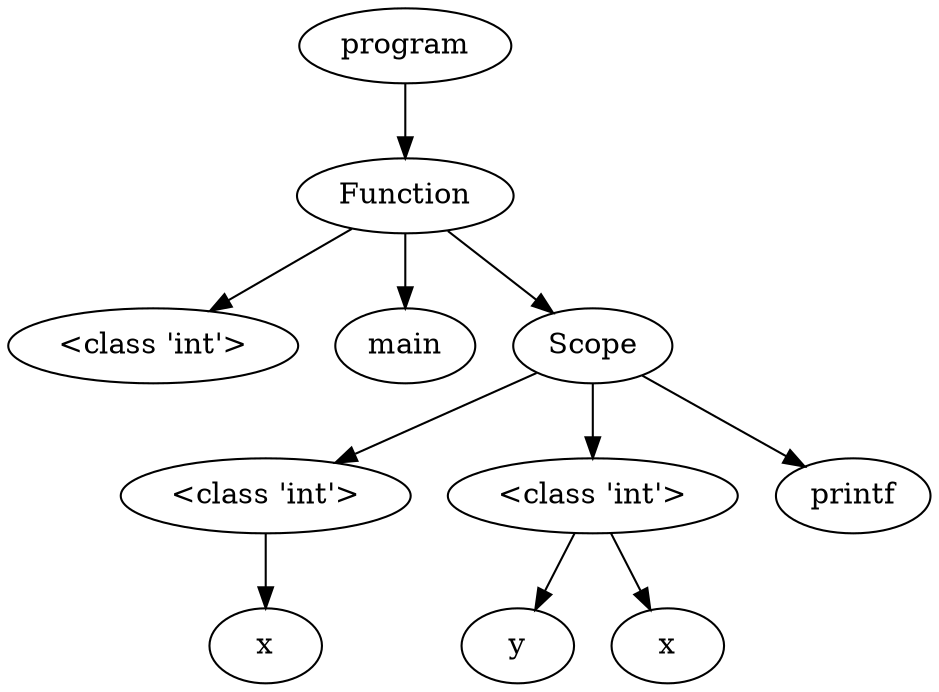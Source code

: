 digraph G { 
"<AST.AST object at 0x000001EAA2BF7FA0> (0)"[label="program"]
"<AST.ASTFunction object at 0x000001EAA2BF7CD0> (1)"[label="Function"]
"<AST.AST object at 0x000001EAA2BF7FA0> (0)"->"<AST.ASTFunction object at 0x000001EAA2BF7CD0> (1)"
"<AST.ASTFunction object at 0x000001EAA2BF7CD0> (1)"[label="Function"]
"<AST.ASTDataType object at 0x000001EAA2BF78E0> (2)"[label="<class 'int'>"]
"<AST.ASTFunction object at 0x000001EAA2BF7CD0> (1)"->"<AST.ASTDataType object at 0x000001EAA2BF78E0> (2)"
"<AST.ASTFunctionName object at 0x000001EAA2BF7DF0> (2)"[label="main"]
"<AST.ASTFunction object at 0x000001EAA2BF7CD0> (1)"->"<AST.ASTFunctionName object at 0x000001EAA2BF7DF0> (2)"
"<AST.ASTScope object at 0x000001EAA2BF7B50> (2)"[label="Scope"]
"<AST.ASTFunction object at 0x000001EAA2BF7CD0> (1)"->"<AST.ASTScope object at 0x000001EAA2BF7B50> (2)"
"<AST.ASTScope object at 0x000001EAA2BF7B50> (2)"[label="Scope"]
"<AST.ASTDataType object at 0x000001EAA2BF7DC0> (3)"[label="<class 'int'>"]
"<AST.ASTScope object at 0x000001EAA2BF7B50> (2)"->"<AST.ASTDataType object at 0x000001EAA2BF7DC0> (3)"
"<AST.ASTDataType object at 0x000001EAA2BF7DC0> (3)"[label="<class 'int'>"]
"<AST.ASTVariable object at 0x000001EAA2BF7E50> (4)"[label="x"]
"<AST.ASTDataType object at 0x000001EAA2BF7DC0> (3)"->"<AST.ASTVariable object at 0x000001EAA2BF7E50> (4)"
"<AST.ASTDataType object at 0x000001EAA2BF78B0> (3)"[label="<class 'int'>"]
"<AST.ASTScope object at 0x000001EAA2BF7B50> (2)"->"<AST.ASTDataType object at 0x000001EAA2BF78B0> (3)"
"<AST.ASTDataType object at 0x000001EAA2BF78B0> (3)"[label="<class 'int'>"]
"<AST.ASTVariable object at 0x000001EAA2BF7B80> (4)"[label="y"]
"<AST.ASTDataType object at 0x000001EAA2BF78B0> (3)"->"<AST.ASTVariable object at 0x000001EAA2BF7B80> (4)"
"<AST.ASTVariable object at 0x000001EAA2BF7D30> (4)"[label="x"]
"<AST.ASTDataType object at 0x000001EAA2BF78B0> (3)"->"<AST.ASTVariable object at 0x000001EAA2BF7D30> (4)"
"<AST.ASTPrintf object at 0x000001EAA2BF7AF0> (3)"[label="printf"]
"<AST.ASTScope object at 0x000001EAA2BF7B50> (2)"->"<AST.ASTPrintf object at 0x000001EAA2BF7AF0> (3)"
}